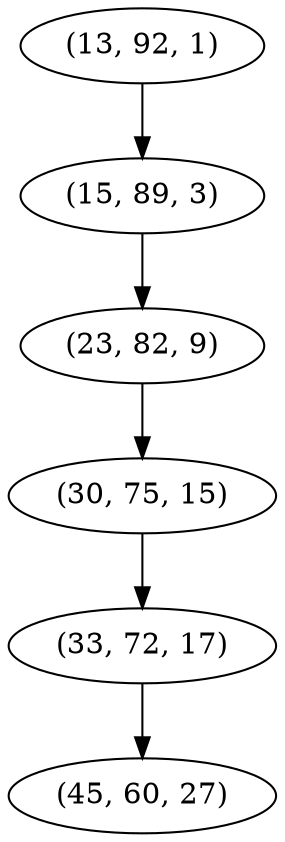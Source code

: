 digraph tree {
    "(13, 92, 1)";
    "(15, 89, 3)";
    "(23, 82, 9)";
    "(30, 75, 15)";
    "(33, 72, 17)";
    "(45, 60, 27)";
    "(13, 92, 1)" -> "(15, 89, 3)";
    "(15, 89, 3)" -> "(23, 82, 9)";
    "(23, 82, 9)" -> "(30, 75, 15)";
    "(30, 75, 15)" -> "(33, 72, 17)";
    "(33, 72, 17)" -> "(45, 60, 27)";
}
